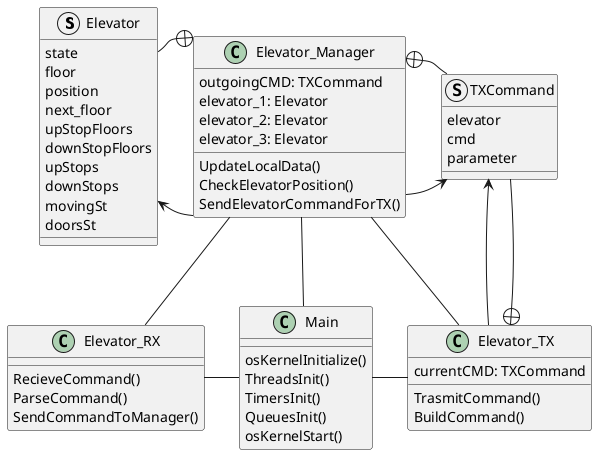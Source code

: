 @@startuml

struct Elevator{
    state
    floor
    position
    next_floor
    upStopFloors
    downStopFloors
    upStops
    downStops
    movingSt
    doorsSt
}

struct TXCommand{
    elevator
    cmd
    parameter
}

class Main{
    osKernelInitialize()
    ThreadsInit()
    TimersInit()
    QueuesInit()
    osKernelStart()
}

class Elevator_RX{
    RecieveCommand()
    ParseCommand()
    SendCommandToManager()
}

class Elevator_Manager{
    outgoingCMD: TXCommand
    elevator_1: Elevator
    elevator_2: Elevator
    elevator_3: Elevator

    UpdateLocalData()
    CheckElevatorPosition()
    SendElevatorCommandForTX()
}

class Elevator_TX{
    currentCMD: TXCommand
    TrasmitCommand()
    BuildCommand()
}

Main -down- Elevator_Manager
Main -left- Elevator_RX
Main -right- Elevator_TX

Elevator_Manager -- Elevator_RX
Elevator_Manager -- Elevator_TX

Elevator_Manager -left-> Elevator
Elevator -right-+ Elevator_Manager

Elevator_Manager -right-> TXCommand
TXCommand -left-+ Elevator_Manager

Elevator_TX -up-> TXCommand
TXCommand -down-+ Elevator_TX

@@enduml